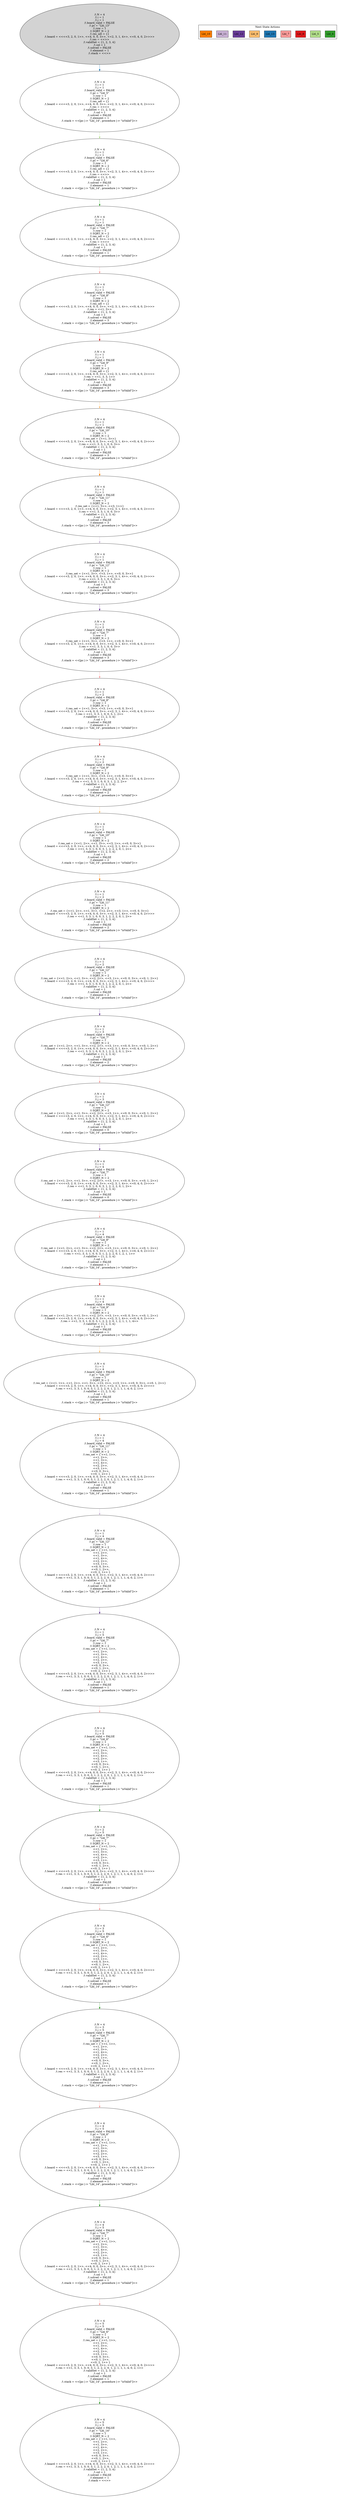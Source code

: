 strict digraph DiskGraph {
edge [colorscheme="paired12"]
nodesep=0.35;
subgraph cluster_graph {
color="white";
-8816691785018819767 [label="/\\ N = 4\n/\\ i = 1\n/\\ j = 1\n/\\ board_valid = FALSE\n/\\ pc = \"Lbl_13\"\n/\\ row = 1\n/\\ SQRT_N = 2\n/\\ res_set = {}\n/\\ board = <<<<3, 2, 0, 1>>, <<4, 0, 0, 3>>, <<2, 3, 1, 4>>, <<0, 4, 0, 2>>>>\n/\\ res = <<>>\n/\\ validSet = {1, 2, 3, 4}\n/\\ col = 1\n/\\ solved = FALSE\n/\\ element = 1\n/\\ stack = <<>>",style = filled]
-8816691785018819767 -> -8784637862076922270 [label="",color="2",fontcolor="2"];
-8784637862076922270 [label="/\\ N = 4\n/\\ i = 1\n/\\ j = 1\n/\\ board_valid = FALSE\n/\\ pc = \"Lbl_5\"\n/\\ row = 1\n/\\ SQRT_N = 2\n/\\ res_set = {}\n/\\ board = <<<<3, 2, 0, 1>>, <<4, 0, 0, 3>>, <<2, 3, 1, 4>>, <<0, 4, 0, 2>>>>\n/\\ res = <<>>\n/\\ validSet = {1, 2, 3, 4}\n/\\ col = 1\n/\\ solved = FALSE\n/\\ element = 1\n/\\ stack = <<[pc |-> \"Lbl_14\", procedure |-> \"isValid\"]>>"];
-8784637862076922270 -> -8520045015232023708 [label="",color="3",fontcolor="3"];
-8520045015232023708 [label="/\\ N = 4\n/\\ i = 1\n/\\ j = 1\n/\\ board_valid = FALSE\n/\\ pc = \"Lbl_6\"\n/\\ row = 1\n/\\ SQRT_N = 2\n/\\ res_set = {}\n/\\ board = <<<<3, 2, 0, 1>>, <<4, 0, 0, 3>>, <<2, 3, 1, 4>>, <<0, 4, 0, 2>>>>\n/\\ res = <<>>\n/\\ validSet = {1, 2, 3, 4}\n/\\ col = 1\n/\\ solved = FALSE\n/\\ element = 1\n/\\ stack = <<[pc |-> \"Lbl_14\", procedure |-> \"isValid\"]>>"];
-8520045015232023708 -> -8318502528772579226 [label="",color="4",fontcolor="4"];
-8318502528772579226 [label="/\\ N = 4\n/\\ i = 1\n/\\ j = 1\n/\\ board_valid = FALSE\n/\\ pc = \"Lbl_7\"\n/\\ row = 1\n/\\ SQRT_N = 2\n/\\ res_set = {}\n/\\ board = <<<<3, 2, 0, 1>>, <<4, 0, 0, 3>>, <<2, 3, 1, 4>>, <<0, 4, 0, 2>>>>\n/\\ res = <<>>\n/\\ validSet = {1, 2, 3, 4}\n/\\ col = 1\n/\\ solved = FALSE\n/\\ element = 1\n/\\ stack = <<[pc |-> \"Lbl_14\", procedure |-> \"isValid\"]>>"];
-8318502528772579226 -> 1617008227567095844 [label="",color="5",fontcolor="5"];
1617008227567095844 [label="/\\ N = 4\n/\\ i = 1\n/\\ j = 1\n/\\ board_valid = FALSE\n/\\ pc = \"Lbl_8\"\n/\\ row = 1\n/\\ SQRT_N = 2\n/\\ res_set = {}\n/\\ board = <<<<3, 2, 0, 1>>, <<4, 0, 0, 3>>, <<2, 3, 1, 4>>, <<0, 4, 0, 2>>>>\n/\\ res = <<1, 3>>\n/\\ validSet = {1, 2, 3, 4}\n/\\ col = 1\n/\\ solved = FALSE\n/\\ element = 3\n/\\ stack = <<[pc |-> \"Lbl_14\", procedure |-> \"isValid\"]>>"];
1617008227567095844 -> 726792664756528171 [label="",color="6",fontcolor="6"];
726792664756528171 [label="/\\ N = 4\n/\\ i = 1\n/\\ j = 1\n/\\ board_valid = FALSE\n/\\ pc = \"Lbl_9\"\n/\\ row = 1\n/\\ SQRT_N = 2\n/\\ res_set = {}\n/\\ board = <<<<3, 2, 0, 1>>, <<4, 0, 0, 3>>, <<2, 3, 1, 4>>, <<0, 4, 0, 2>>>>\n/\\ res = <<1, 3, 3, 1>>\n/\\ validSet = {1, 2, 3, 4}\n/\\ col = 1\n/\\ solved = FALSE\n/\\ element = 3\n/\\ stack = <<[pc |-> \"Lbl_14\", procedure |-> \"isValid\"]>>"];
726792664756528171 -> -8270281535878425644 [label="",color="7",fontcolor="7"];
-8270281535878425644 [label="/\\ N = 4\n/\\ i = 1\n/\\ j = 1\n/\\ board_valid = FALSE\n/\\ pc = \"Lbl_10\"\n/\\ row = 1\n/\\ SQRT_N = 2\n/\\ res_set = {<<1, 3>>}\n/\\ board = <<<<3, 2, 0, 1>>, <<4, 0, 0, 3>>, <<2, 3, 1, 4>>, <<0, 4, 0, 2>>>>\n/\\ res = <<1, 3, 3, 1, 0, 0, 3>>\n/\\ validSet = {1, 2, 3, 4}\n/\\ col = 1\n/\\ solved = FALSE\n/\\ element = 3\n/\\ stack = <<[pc |-> \"Lbl_14\", procedure |-> \"isValid\"]>>"];
-8270281535878425644 -> 2817773882839008793 [label="",color="8",fontcolor="8"];
2817773882839008793 [label="/\\ N = 4\n/\\ i = 1\n/\\ j = 1\n/\\ board_valid = FALSE\n/\\ pc = \"Lbl_11\"\n/\\ row = 1\n/\\ SQRT_N = 2\n/\\ res_set = {<<1, 3>>, <<3, 1>>}\n/\\ board = <<<<3, 2, 0, 1>>, <<4, 0, 0, 3>>, <<2, 3, 1, 4>>, <<0, 4, 0, 2>>>>\n/\\ res = <<1, 3, 3, 1, 0, 0, 3>>\n/\\ validSet = {1, 2, 3, 4}\n/\\ col = 1\n/\\ solved = FALSE\n/\\ element = 3\n/\\ stack = <<[pc |-> \"Lbl_14\", procedure |-> \"isValid\"]>>"];
2817773882839008793 -> -54151415386246918 [label="",color="9",fontcolor="9"];
-54151415386246918 [label="/\\ N = 4\n/\\ i = 1\n/\\ j = 1\n/\\ board_valid = FALSE\n/\\ pc = \"Lbl_12\"\n/\\ row = 1\n/\\ SQRT_N = 2\n/\\ res_set = {<<1, 3>>, <<3, 1>>, <<0, 0, 3>>}\n/\\ board = <<<<3, 2, 0, 1>>, <<4, 0, 0, 3>>, <<2, 3, 1, 4>>, <<0, 4, 0, 2>>>>\n/\\ res = <<1, 3, 3, 1, 0, 0, 3>>\n/\\ validSet = {1, 2, 3, 4}\n/\\ col = 1\n/\\ solved = FALSE\n/\\ element = 3\n/\\ stack = <<[pc |-> \"Lbl_14\", procedure |-> \"isValid\"]>>"];
-54151415386246918 -> 2659616522006773653 [label="",color="10",fontcolor="10"];
2659616522006773653 [label="/\\ N = 4\n/\\ i = 1\n/\\ j = 2\n/\\ board_valid = FALSE\n/\\ pc = \"Lbl_7\"\n/\\ row = 1\n/\\ SQRT_N = 2\n/\\ res_set = {<<1, 3>>, <<3, 1>>, <<0, 0, 3>>}\n/\\ board = <<<<3, 2, 0, 1>>, <<4, 0, 0, 3>>, <<2, 3, 1, 4>>, <<0, 4, 0, 2>>>>\n/\\ res = <<1, 3, 3, 1, 0, 0, 3>>\n/\\ validSet = {1, 2, 3, 4}\n/\\ col = 1\n/\\ solved = FALSE\n/\\ element = 3\n/\\ stack = <<[pc |-> \"Lbl_14\", procedure |-> \"isValid\"]>>"];
2659616522006773653 -> 7408101928798430650 [label="",color="5",fontcolor="5"];
7408101928798430650 [label="/\\ N = 4\n/\\ i = 1\n/\\ j = 2\n/\\ board_valid = FALSE\n/\\ pc = \"Lbl_8\"\n/\\ row = 1\n/\\ SQRT_N = 2\n/\\ res_set = {<<1, 3>>, <<3, 1>>, <<0, 0, 3>>}\n/\\ board = <<<<3, 2, 0, 1>>, <<4, 0, 0, 3>>, <<2, 3, 1, 4>>, <<0, 4, 0, 2>>>>\n/\\ res = <<1, 3, 3, 1, 0, 0, 3, 1, 2>>\n/\\ validSet = {1, 2, 3, 4}\n/\\ col = 1\n/\\ solved = FALSE\n/\\ element = 2\n/\\ stack = <<[pc |-> \"Lbl_14\", procedure |-> \"isValid\"]>>"];
7408101928798430650 -> -4271919321790952494 [label="",color="6",fontcolor="6"];
-4271919321790952494 [label="/\\ N = 4\n/\\ i = 1\n/\\ j = 2\n/\\ board_valid = FALSE\n/\\ pc = \"Lbl_9\"\n/\\ row = 1\n/\\ SQRT_N = 2\n/\\ res_set = {<<1, 3>>, <<3, 1>>, <<0, 0, 3>>}\n/\\ board = <<<<3, 2, 0, 1>>, <<4, 0, 0, 3>>, <<2, 3, 1, 4>>, <<0, 4, 0, 2>>>>\n/\\ res = <<1, 3, 3, 1, 0, 0, 3, 1, 2, 2, 2>>\n/\\ validSet = {1, 2, 3, 4}\n/\\ col = 1\n/\\ solved = FALSE\n/\\ element = 2\n/\\ stack = <<[pc |-> \"Lbl_14\", procedure |-> \"isValid\"]>>"];
-4271919321790952494 -> 6510761651207195614 [label="",color="7",fontcolor="7"];
6510761651207195614 [label="/\\ N = 4\n/\\ i = 1\n/\\ j = 2\n/\\ board_valid = FALSE\n/\\ pc = \"Lbl_10\"\n/\\ row = 1\n/\\ SQRT_N = 2\n/\\ res_set = {<<1, 2>>, <<1, 3>>, <<3, 1>>, <<0, 0, 3>>}\n/\\ board = <<<<3, 2, 0, 1>>, <<4, 0, 0, 3>>, <<2, 3, 1, 4>>, <<0, 4, 0, 2>>>>\n/\\ res = <<1, 3, 3, 1, 0, 0, 3, 1, 2, 2, 2, 0, 1, 2>>\n/\\ validSet = {1, 2, 3, 4}\n/\\ col = 1\n/\\ solved = FALSE\n/\\ element = 2\n/\\ stack = <<[pc |-> \"Lbl_14\", procedure |-> \"isValid\"]>>"];
6510761651207195614 -> 592537360603148008 [label="",color="8",fontcolor="8"];
592537360603148008 [label="/\\ N = 4\n/\\ i = 1\n/\\ j = 2\n/\\ board_valid = FALSE\n/\\ pc = \"Lbl_11\"\n/\\ row = 1\n/\\ SQRT_N = 2\n/\\ res_set = {<<1, 2>>, <<1, 3>>, <<2, 2>>, <<3, 1>>, <<0, 0, 3>>}\n/\\ board = <<<<3, 2, 0, 1>>, <<4, 0, 0, 3>>, <<2, 3, 1, 4>>, <<0, 4, 0, 2>>>>\n/\\ res = <<1, 3, 3, 1, 0, 0, 3, 1, 2, 2, 2, 0, 1, 2>>\n/\\ validSet = {1, 2, 3, 4}\n/\\ col = 1\n/\\ solved = FALSE\n/\\ element = 2\n/\\ stack = <<[pc |-> \"Lbl_14\", procedure |-> \"isValid\"]>>"];
592537360603148008 -> 1494145027893305261 [label="",color="9",fontcolor="9"];
1494145027893305261 [label="/\\ N = 4\n/\\ i = 1\n/\\ j = 2\n/\\ board_valid = FALSE\n/\\ pc = \"Lbl_12\"\n/\\ row = 1\n/\\ SQRT_N = 2\n/\\ res_set = {<<1, 2>>, <<1, 3>>, <<2, 2>>, <<3, 1>>, <<0, 0, 3>>, <<0, 1, 2>>}\n/\\ board = <<<<3, 2, 0, 1>>, <<4, 0, 0, 3>>, <<2, 3, 1, 4>>, <<0, 4, 0, 2>>>>\n/\\ res = <<1, 3, 3, 1, 0, 0, 3, 1, 2, 2, 2, 0, 1, 2>>\n/\\ validSet = {1, 2, 3, 4}\n/\\ col = 1\n/\\ solved = FALSE\n/\\ element = 2\n/\\ stack = <<[pc |-> \"Lbl_14\", procedure |-> \"isValid\"]>>"];
1494145027893305261 -> 6212663366650756334 [label="",color="10",fontcolor="10"];
6212663366650756334 [label="/\\ N = 4\n/\\ i = 1\n/\\ j = 3\n/\\ board_valid = FALSE\n/\\ pc = \"Lbl_7\"\n/\\ row = 1\n/\\ SQRT_N = 2\n/\\ res_set = {<<1, 2>>, <<1, 3>>, <<2, 2>>, <<3, 1>>, <<0, 0, 3>>, <<0, 1, 2>>}\n/\\ board = <<<<3, 2, 0, 1>>, <<4, 0, 0, 3>>, <<2, 3, 1, 4>>, <<0, 4, 0, 2>>>>\n/\\ res = <<1, 3, 3, 1, 0, 0, 3, 1, 2, 2, 2, 0, 1, 2>>\n/\\ validSet = {1, 2, 3, 4}\n/\\ col = 1\n/\\ solved = FALSE\n/\\ element = 2\n/\\ stack = <<[pc |-> \"Lbl_14\", procedure |-> \"isValid\"]>>"];
6212663366650756334 -> -1803467256945734714 [label="",color="5",fontcolor="5"];
-1803467256945734714 [label="/\\ N = 4\n/\\ i = 1\n/\\ j = 3\n/\\ board_valid = FALSE\n/\\ pc = \"Lbl_12\"\n/\\ row = 1\n/\\ SQRT_N = 2\n/\\ res_set = {<<1, 2>>, <<1, 3>>, <<2, 2>>, <<3, 1>>, <<0, 0, 3>>, <<0, 1, 2>>}\n/\\ board = <<<<3, 2, 0, 1>>, <<4, 0, 0, 3>>, <<2, 3, 1, 4>>, <<0, 4, 0, 2>>>>\n/\\ res = <<1, 3, 3, 1, 0, 0, 3, 1, 2, 2, 2, 0, 1, 2>>\n/\\ validSet = {1, 2, 3, 4}\n/\\ col = 1\n/\\ solved = FALSE\n/\\ element = 0\n/\\ stack = <<[pc |-> \"Lbl_14\", procedure |-> \"isValid\"]>>"];
-1803467256945734714 -> 7319907807836039237 [label="",color="10",fontcolor="10"];
7319907807836039237 [label="/\\ N = 4\n/\\ i = 1\n/\\ j = 4\n/\\ board_valid = FALSE\n/\\ pc = \"Lbl_7\"\n/\\ row = 1\n/\\ SQRT_N = 2\n/\\ res_set = {<<1, 2>>, <<1, 3>>, <<2, 2>>, <<3, 1>>, <<0, 0, 3>>, <<0, 1, 2>>}\n/\\ board = <<<<3, 2, 0, 1>>, <<4, 0, 0, 3>>, <<2, 3, 1, 4>>, <<0, 4, 0, 2>>>>\n/\\ res = <<1, 3, 3, 1, 0, 0, 3, 1, 2, 2, 2, 0, 1, 2>>\n/\\ validSet = {1, 2, 3, 4}\n/\\ col = 1\n/\\ solved = FALSE\n/\\ element = 0\n/\\ stack = <<[pc |-> \"Lbl_14\", procedure |-> \"isValid\"]>>"];
7319907807836039237 -> 1312182124337904341 [label="",color="5",fontcolor="5"];
1312182124337904341 [label="/\\ N = 4\n/\\ i = 1\n/\\ j = 4\n/\\ board_valid = FALSE\n/\\ pc = \"Lbl_8\"\n/\\ row = 1\n/\\ SQRT_N = 2\n/\\ res_set = {<<1, 2>>, <<1, 3>>, <<2, 2>>, <<3, 1>>, <<0, 0, 3>>, <<0, 1, 2>>}\n/\\ board = <<<<3, 2, 0, 1>>, <<4, 0, 0, 3>>, <<2, 3, 1, 4>>, <<0, 4, 0, 2>>>>\n/\\ res = <<1, 3, 3, 1, 0, 0, 3, 1, 2, 2, 2, 0, 1, 2, 1, 1>>\n/\\ validSet = {1, 2, 3, 4}\n/\\ col = 1\n/\\ solved = FALSE\n/\\ element = 1\n/\\ stack = <<[pc |-> \"Lbl_14\", procedure |-> \"isValid\"]>>"];
1312182124337904341 -> 2470486692873714762 [label="",color="6",fontcolor="6"];
2470486692873714762 [label="/\\ N = 4\n/\\ i = 1\n/\\ j = 4\n/\\ board_valid = FALSE\n/\\ pc = \"Lbl_9\"\n/\\ row = 1\n/\\ SQRT_N = 2\n/\\ res_set = {<<1, 2>>, <<1, 3>>, <<2, 2>>, <<3, 1>>, <<0, 0, 3>>, <<0, 1, 2>>}\n/\\ board = <<<<3, 2, 0, 1>>, <<4, 0, 0, 3>>, <<2, 3, 1, 4>>, <<0, 4, 0, 2>>>>\n/\\ res = <<1, 3, 3, 1, 0, 0, 3, 1, 2, 2, 2, 0, 1, 2, 1, 1, 1, 4>>\n/\\ validSet = {1, 2, 3, 4}\n/\\ col = 1\n/\\ solved = FALSE\n/\\ element = 1\n/\\ stack = <<[pc |-> \"Lbl_14\", procedure |-> \"isValid\"]>>"];
2470486692873714762 -> 4116466633882240663 [label="",color="7",fontcolor="7"];
4116466633882240663 [label="/\\ N = 4\n/\\ i = 1\n/\\ j = 4\n/\\ board_valid = FALSE\n/\\ pc = \"Lbl_10\"\n/\\ row = 1\n/\\ SQRT_N = 2\n/\\ res_set = {<<1, 1>>, <<1, 2>>, <<1, 3>>, <<2, 2>>, <<3, 1>>, <<0, 0, 3>>, <<0, 1, 2>>}\n/\\ board = <<<<3, 2, 0, 1>>, <<4, 0, 0, 3>>, <<2, 3, 1, 4>>, <<0, 4, 0, 2>>>>\n/\\ res = <<1, 3, 3, 1, 0, 0, 3, 1, 2, 2, 2, 0, 1, 2, 1, 1, 1, 4, 0, 2, 1>>\n/\\ validSet = {1, 2, 3, 4}\n/\\ col = 1\n/\\ solved = FALSE\n/\\ element = 1\n/\\ stack = <<[pc |-> \"Lbl_14\", procedure |-> \"isValid\"]>>"];
4116466633882240663 -> -8442217364350565199 [label="",color="8",fontcolor="8"];
-8442217364350565199 [label="/\\ N = 4\n/\\ i = 1\n/\\ j = 4\n/\\ board_valid = FALSE\n/\\ pc = \"Lbl_11\"\n/\\ row = 1\n/\\ SQRT_N = 2\n/\\ res_set = { <<1, 1>>,\n  <<1, 2>>,\n  <<1, 3>>,\n  <<1, 4>>,\n  <<2, 2>>,\n  <<3, 1>>,\n  <<0, 0, 3>>,\n  <<0, 1, 2>> }\n/\\ board = <<<<3, 2, 0, 1>>, <<4, 0, 0, 3>>, <<2, 3, 1, 4>>, <<0, 4, 0, 2>>>>\n/\\ res = <<1, 3, 3, 1, 0, 0, 3, 1, 2, 2, 2, 0, 1, 2, 1, 1, 1, 4, 0, 2, 1>>\n/\\ validSet = {1, 2, 3, 4}\n/\\ col = 1\n/\\ solved = FALSE\n/\\ element = 1\n/\\ stack = <<[pc |-> \"Lbl_14\", procedure |-> \"isValid\"]>>"];
-8442217364350565199 -> 3246729638873377272 [label="",color="9",fontcolor="9"];
3246729638873377272 [label="/\\ N = 4\n/\\ i = 1\n/\\ j = 4\n/\\ board_valid = FALSE\n/\\ pc = \"Lbl_12\"\n/\\ row = 1\n/\\ SQRT_N = 2\n/\\ res_set = { <<1, 1>>,\n  <<1, 2>>,\n  <<1, 3>>,\n  <<1, 4>>,\n  <<2, 2>>,\n  <<3, 1>>,\n  <<0, 0, 3>>,\n  <<0, 1, 2>>,\n  <<0, 2, 1>> }\n/\\ board = <<<<3, 2, 0, 1>>, <<4, 0, 0, 3>>, <<2, 3, 1, 4>>, <<0, 4, 0, 2>>>>\n/\\ res = <<1, 3, 3, 1, 0, 0, 3, 1, 2, 2, 2, 0, 1, 2, 1, 1, 1, 4, 0, 2, 1>>\n/\\ validSet = {1, 2, 3, 4}\n/\\ col = 1\n/\\ solved = FALSE\n/\\ element = 1\n/\\ stack = <<[pc |-> \"Lbl_14\", procedure |-> \"isValid\"]>>"];
3246729638873377272 -> -1199792387101855821 [label="",color="10",fontcolor="10"];
-1199792387101855821 [label="/\\ N = 4\n/\\ i = 1\n/\\ j = 5\n/\\ board_valid = FALSE\n/\\ pc = \"Lbl_7\"\n/\\ row = 1\n/\\ SQRT_N = 2\n/\\ res_set = { <<1, 1>>,\n  <<1, 2>>,\n  <<1, 3>>,\n  <<1, 4>>,\n  <<2, 2>>,\n  <<3, 1>>,\n  <<0, 0, 3>>,\n  <<0, 1, 2>>,\n  <<0, 2, 1>> }\n/\\ board = <<<<3, 2, 0, 1>>, <<4, 0, 0, 3>>, <<2, 3, 1, 4>>, <<0, 4, 0, 2>>>>\n/\\ res = <<1, 3, 3, 1, 0, 0, 3, 1, 2, 2, 2, 0, 1, 2, 1, 1, 1, 4, 0, 2, 1>>\n/\\ validSet = {1, 2, 3, 4}\n/\\ col = 1\n/\\ solved = FALSE\n/\\ element = 1\n/\\ stack = <<[pc |-> \"Lbl_14\", procedure |-> \"isValid\"]>>"];
-1199792387101855821 -> -1050297993996252325 [label="",color="5",fontcolor="5"];
-1050297993996252325 [label="/\\ N = 4\n/\\ i = 2\n/\\ j = 5\n/\\ board_valid = FALSE\n/\\ pc = \"Lbl_6\"\n/\\ row = 1\n/\\ SQRT_N = 2\n/\\ res_set = { <<1, 1>>,\n  <<1, 2>>,\n  <<1, 3>>,\n  <<1, 4>>,\n  <<2, 2>>,\n  <<3, 1>>,\n  <<0, 0, 3>>,\n  <<0, 1, 2>>,\n  <<0, 2, 1>> }\n/\\ board = <<<<3, 2, 0, 1>>, <<4, 0, 0, 3>>, <<2, 3, 1, 4>>, <<0, 4, 0, 2>>>>\n/\\ res = <<1, 3, 3, 1, 0, 0, 3, 1, 2, 2, 2, 0, 1, 2, 1, 1, 1, 4, 0, 2, 1>>\n/\\ validSet = {1, 2, 3, 4}\n/\\ col = 1\n/\\ solved = FALSE\n/\\ element = 1\n/\\ stack = <<[pc |-> \"Lbl_14\", procedure |-> \"isValid\"]>>"];
-1050297993996252325 -> 5102587481282631466 [label="",color="4",fontcolor="4"];
5102587481282631466 [label="/\\ N = 4\n/\\ i = 2\n/\\ j = 5\n/\\ board_valid = FALSE\n/\\ pc = \"Lbl_7\"\n/\\ row = 1\n/\\ SQRT_N = 2\n/\\ res_set = { <<1, 1>>,\n  <<1, 2>>,\n  <<1, 3>>,\n  <<1, 4>>,\n  <<2, 2>>,\n  <<3, 1>>,\n  <<0, 0, 3>>,\n  <<0, 1, 2>>,\n  <<0, 2, 1>> }\n/\\ board = <<<<3, 2, 0, 1>>, <<4, 0, 0, 3>>, <<2, 3, 1, 4>>, <<0, 4, 0, 2>>>>\n/\\ res = <<1, 3, 3, 1, 0, 0, 3, 1, 2, 2, 2, 0, 1, 2, 1, 1, 1, 4, 0, 2, 1>>\n/\\ validSet = {1, 2, 3, 4}\n/\\ col = 1\n/\\ solved = FALSE\n/\\ element = 1\n/\\ stack = <<[pc |-> \"Lbl_14\", procedure |-> \"isValid\"]>>"];
5102587481282631466 -> -7632397758417001684 [label="",color="5",fontcolor="5"];
-7632397758417001684 [label="/\\ N = 4\n/\\ i = 3\n/\\ j = 5\n/\\ board_valid = FALSE\n/\\ pc = \"Lbl_6\"\n/\\ row = 1\n/\\ SQRT_N = 2\n/\\ res_set = { <<1, 1>>,\n  <<1, 2>>,\n  <<1, 3>>,\n  <<1, 4>>,\n  <<2, 2>>,\n  <<3, 1>>,\n  <<0, 0, 3>>,\n  <<0, 1, 2>>,\n  <<0, 2, 1>> }\n/\\ board = <<<<3, 2, 0, 1>>, <<4, 0, 0, 3>>, <<2, 3, 1, 4>>, <<0, 4, 0, 2>>>>\n/\\ res = <<1, 3, 3, 1, 0, 0, 3, 1, 2, 2, 2, 0, 1, 2, 1, 1, 1, 4, 0, 2, 1>>\n/\\ validSet = {1, 2, 3, 4}\n/\\ col = 1\n/\\ solved = FALSE\n/\\ element = 1\n/\\ stack = <<[pc |-> \"Lbl_14\", procedure |-> \"isValid\"]>>"];
-7632397758417001684 -> 2425427409431543645 [label="",color="4",fontcolor="4"];
2425427409431543645 [label="/\\ N = 4\n/\\ i = 3\n/\\ j = 5\n/\\ board_valid = FALSE\n/\\ pc = \"Lbl_7\"\n/\\ row = 1\n/\\ SQRT_N = 2\n/\\ res_set = { <<1, 1>>,\n  <<1, 2>>,\n  <<1, 3>>,\n  <<1, 4>>,\n  <<2, 2>>,\n  <<3, 1>>,\n  <<0, 0, 3>>,\n  <<0, 1, 2>>,\n  <<0, 2, 1>> }\n/\\ board = <<<<3, 2, 0, 1>>, <<4, 0, 0, 3>>, <<2, 3, 1, 4>>, <<0, 4, 0, 2>>>>\n/\\ res = <<1, 3, 3, 1, 0, 0, 3, 1, 2, 2, 2, 0, 1, 2, 1, 1, 1, 4, 0, 2, 1>>\n/\\ validSet = {1, 2, 3, 4}\n/\\ col = 1\n/\\ solved = FALSE\n/\\ element = 1\n/\\ stack = <<[pc |-> \"Lbl_14\", procedure |-> \"isValid\"]>>"];
2425427409431543645 -> 2752897967193875104 [label="",color="5",fontcolor="5"];
2752897967193875104 [label="/\\ N = 4\n/\\ i = 4\n/\\ j = 5\n/\\ board_valid = FALSE\n/\\ pc = \"Lbl_6\"\n/\\ row = 1\n/\\ SQRT_N = 2\n/\\ res_set = { <<1, 1>>,\n  <<1, 2>>,\n  <<1, 3>>,\n  <<1, 4>>,\n  <<2, 2>>,\n  <<3, 1>>,\n  <<0, 0, 3>>,\n  <<0, 1, 2>>,\n  <<0, 2, 1>> }\n/\\ board = <<<<3, 2, 0, 1>>, <<4, 0, 0, 3>>, <<2, 3, 1, 4>>, <<0, 4, 0, 2>>>>\n/\\ res = <<1, 3, 3, 1, 0, 0, 3, 1, 2, 2, 2, 0, 1, 2, 1, 1, 1, 4, 0, 2, 1>>\n/\\ validSet = {1, 2, 3, 4}\n/\\ col = 1\n/\\ solved = FALSE\n/\\ element = 1\n/\\ stack = <<[pc |-> \"Lbl_14\", procedure |-> \"isValid\"]>>"];
2752897967193875104 -> -7959868455756955951 [label="",color="4",fontcolor="4"];
-7959868455756955951 [label="/\\ N = 4\n/\\ i = 4\n/\\ j = 5\n/\\ board_valid = FALSE\n/\\ pc = \"Lbl_7\"\n/\\ row = 1\n/\\ SQRT_N = 2\n/\\ res_set = { <<1, 1>>,\n  <<1, 2>>,\n  <<1, 3>>,\n  <<1, 4>>,\n  <<2, 2>>,\n  <<3, 1>>,\n  <<0, 0, 3>>,\n  <<0, 1, 2>>,\n  <<0, 2, 1>> }\n/\\ board = <<<<3, 2, 0, 1>>, <<4, 0, 0, 3>>, <<2, 3, 1, 4>>, <<0, 4, 0, 2>>>>\n/\\ res = <<1, 3, 3, 1, 0, 0, 3, 1, 2, 2, 2, 0, 1, 2, 1, 1, 1, 4, 0, 2, 1>>\n/\\ validSet = {1, 2, 3, 4}\n/\\ col = 1\n/\\ solved = FALSE\n/\\ element = 1\n/\\ stack = <<[pc |-> \"Lbl_14\", procedure |-> \"isValid\"]>>"];
-7959868455756955951 -> 4705297591567452887 [label="",color="5",fontcolor="5"];
4705297591567452887 [label="/\\ N = 4\n/\\ i = 5\n/\\ j = 5\n/\\ board_valid = FALSE\n/\\ pc = \"Lbl_6\"\n/\\ row = 1\n/\\ SQRT_N = 2\n/\\ res_set = { <<1, 1>>,\n  <<1, 2>>,\n  <<1, 3>>,\n  <<1, 4>>,\n  <<2, 2>>,\n  <<3, 1>>,\n  <<0, 0, 3>>,\n  <<0, 1, 2>>,\n  <<0, 2, 1>> }\n/\\ board = <<<<3, 2, 0, 1>>, <<4, 0, 0, 3>>, <<2, 3, 1, 4>>, <<0, 4, 0, 2>>>>\n/\\ res = <<1, 3, 3, 1, 0, 0, 3, 1, 2, 2, 2, 0, 1, 2, 1, 1, 1, 4, 0, 2, 1>>\n/\\ validSet = {1, 2, 3, 4}\n/\\ col = 1\n/\\ solved = FALSE\n/\\ element = 1\n/\\ stack = <<[pc |-> \"Lbl_14\", procedure |-> \"isValid\"]>>"];
4705297591567452887 -> -5492013877891840704 [label="",color="4",fontcolor="4"];
-5492013877891840704 [label="/\\ N = 4\n/\\ i = 5\n/\\ j = 5\n/\\ board_valid = FALSE\n/\\ pc = \"Lbl_14\"\n/\\ row = 1\n/\\ SQRT_N = 2\n/\\ res_set = { <<1, 1>>,\n  <<1, 2>>,\n  <<1, 3>>,\n  <<1, 4>>,\n  <<2, 2>>,\n  <<3, 1>>,\n  <<0, 0, 3>>,\n  <<0, 1, 2>>,\n  <<0, 2, 1>> }\n/\\ board = <<<<3, 2, 0, 1>>, <<4, 0, 0, 3>>, <<2, 3, 1, 4>>, <<0, 4, 0, 2>>>>\n/\\ res = <<1, 3, 3, 1, 0, 0, 3, 1, 2, 2, 2, 0, 1, 2, 1, 1, 1, 4, 0, 2, 1>>\n/\\ validSet = {1, 2, 3, 4}\n/\\ col = 1\n/\\ solved = FALSE\n/\\ element = 1\n/\\ stack = <<>>"];
{rank = same; -8816691785018819767;}
{rank = same; -8784637862076922270;}
{rank = same; -8520045015232023708;}
{rank = same; -8318502528772579226;}
{rank = same; 1617008227567095844;}
{rank = same; 726792664756528171;}
{rank = same; -8270281535878425644;}
{rank = same; 2817773882839008793;}
{rank = same; -54151415386246918;}
{rank = same; 2659616522006773653;}
{rank = same; 7408101928798430650;}
{rank = same; -4271919321790952494;}
{rank = same; 6510761651207195614;}
{rank = same; 592537360603148008;}
{rank = same; 1494145027893305261;}
{rank = same; 6212663366650756334;}
{rank = same; -1803467256945734714;}
{rank = same; 7319907807836039237;}
{rank = same; 1312182124337904341;}
{rank = same; 2470486692873714762;}
{rank = same; 4116466633882240663;}
{rank = same; -8442217364350565199;}
{rank = same; 3246729638873377272;}
{rank = same; -1199792387101855821;}
{rank = same; -1050297993996252325;}
{rank = same; 5102587481282631466;}
{rank = same; -7632397758417001684;}
{rank = same; 2425427409431543645;}
{rank = same; 2752897967193875104;}
{rank = same; -7959868455756955951;}
{rank = same; 4705297591567452887;}
}
subgraph cluster_legend {graph[style=bold];label = "Next State Actions" style="solid"
node [ labeljust="l",colorscheme="paired12",style=filled,shape=record ]
Lbl_6 [label="Lbl_6",fillcolor=4]
Lbl_5 [label="Lbl_5",fillcolor=3]
Lbl_8 [label="Lbl_8",fillcolor=6]
Lbl_7 [label="Lbl_7",fillcolor=5]
Lbl_13 [label="Lbl_13",fillcolor=2]
Lbl_9 [label="Lbl_9",fillcolor=7]
Lbl_12 [label="Lbl_12",fillcolor=10]
Lbl_11 [label="Lbl_11",fillcolor=9]
Lbl_10 [label="Lbl_10",fillcolor=8]
}}